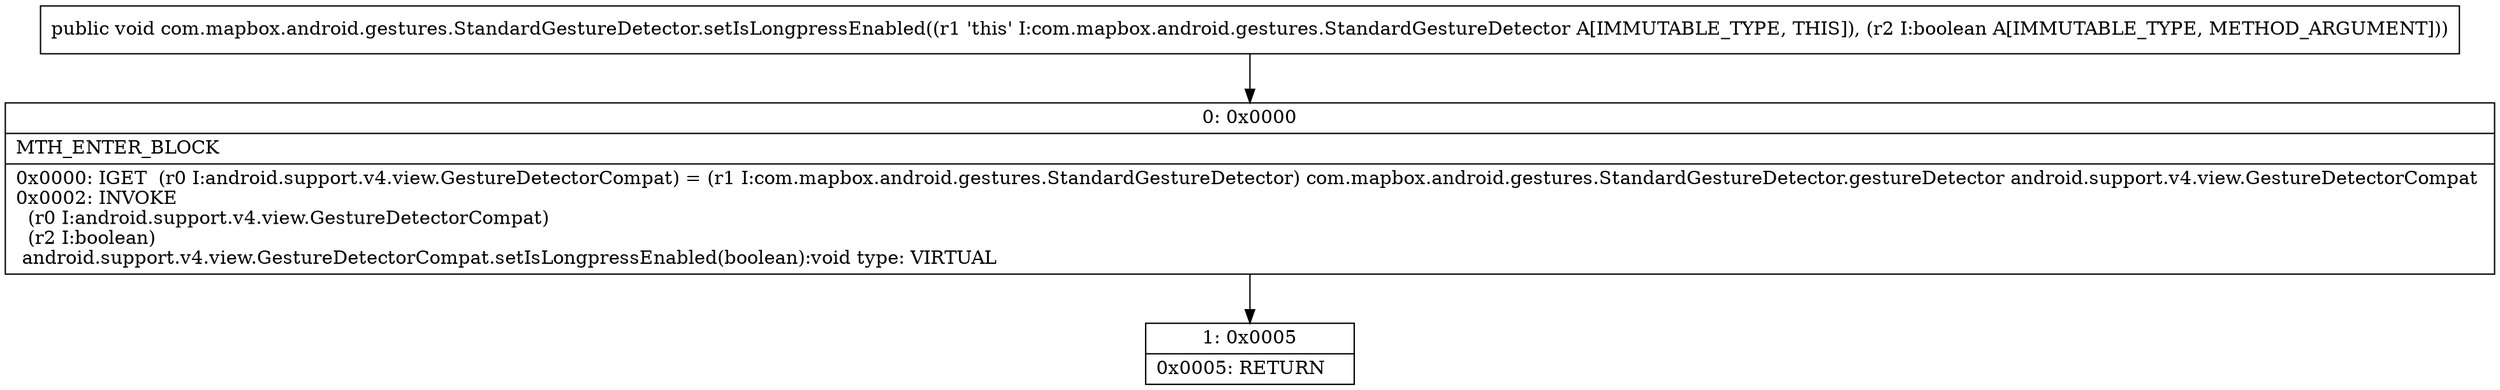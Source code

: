 digraph "CFG forcom.mapbox.android.gestures.StandardGestureDetector.setIsLongpressEnabled(Z)V" {
Node_0 [shape=record,label="{0\:\ 0x0000|MTH_ENTER_BLOCK\l|0x0000: IGET  (r0 I:android.support.v4.view.GestureDetectorCompat) = (r1 I:com.mapbox.android.gestures.StandardGestureDetector) com.mapbox.android.gestures.StandardGestureDetector.gestureDetector android.support.v4.view.GestureDetectorCompat \l0x0002: INVOKE  \l  (r0 I:android.support.v4.view.GestureDetectorCompat)\l  (r2 I:boolean)\l android.support.v4.view.GestureDetectorCompat.setIsLongpressEnabled(boolean):void type: VIRTUAL \l}"];
Node_1 [shape=record,label="{1\:\ 0x0005|0x0005: RETURN   \l}"];
MethodNode[shape=record,label="{public void com.mapbox.android.gestures.StandardGestureDetector.setIsLongpressEnabled((r1 'this' I:com.mapbox.android.gestures.StandardGestureDetector A[IMMUTABLE_TYPE, THIS]), (r2 I:boolean A[IMMUTABLE_TYPE, METHOD_ARGUMENT])) }"];
MethodNode -> Node_0;
Node_0 -> Node_1;
}

